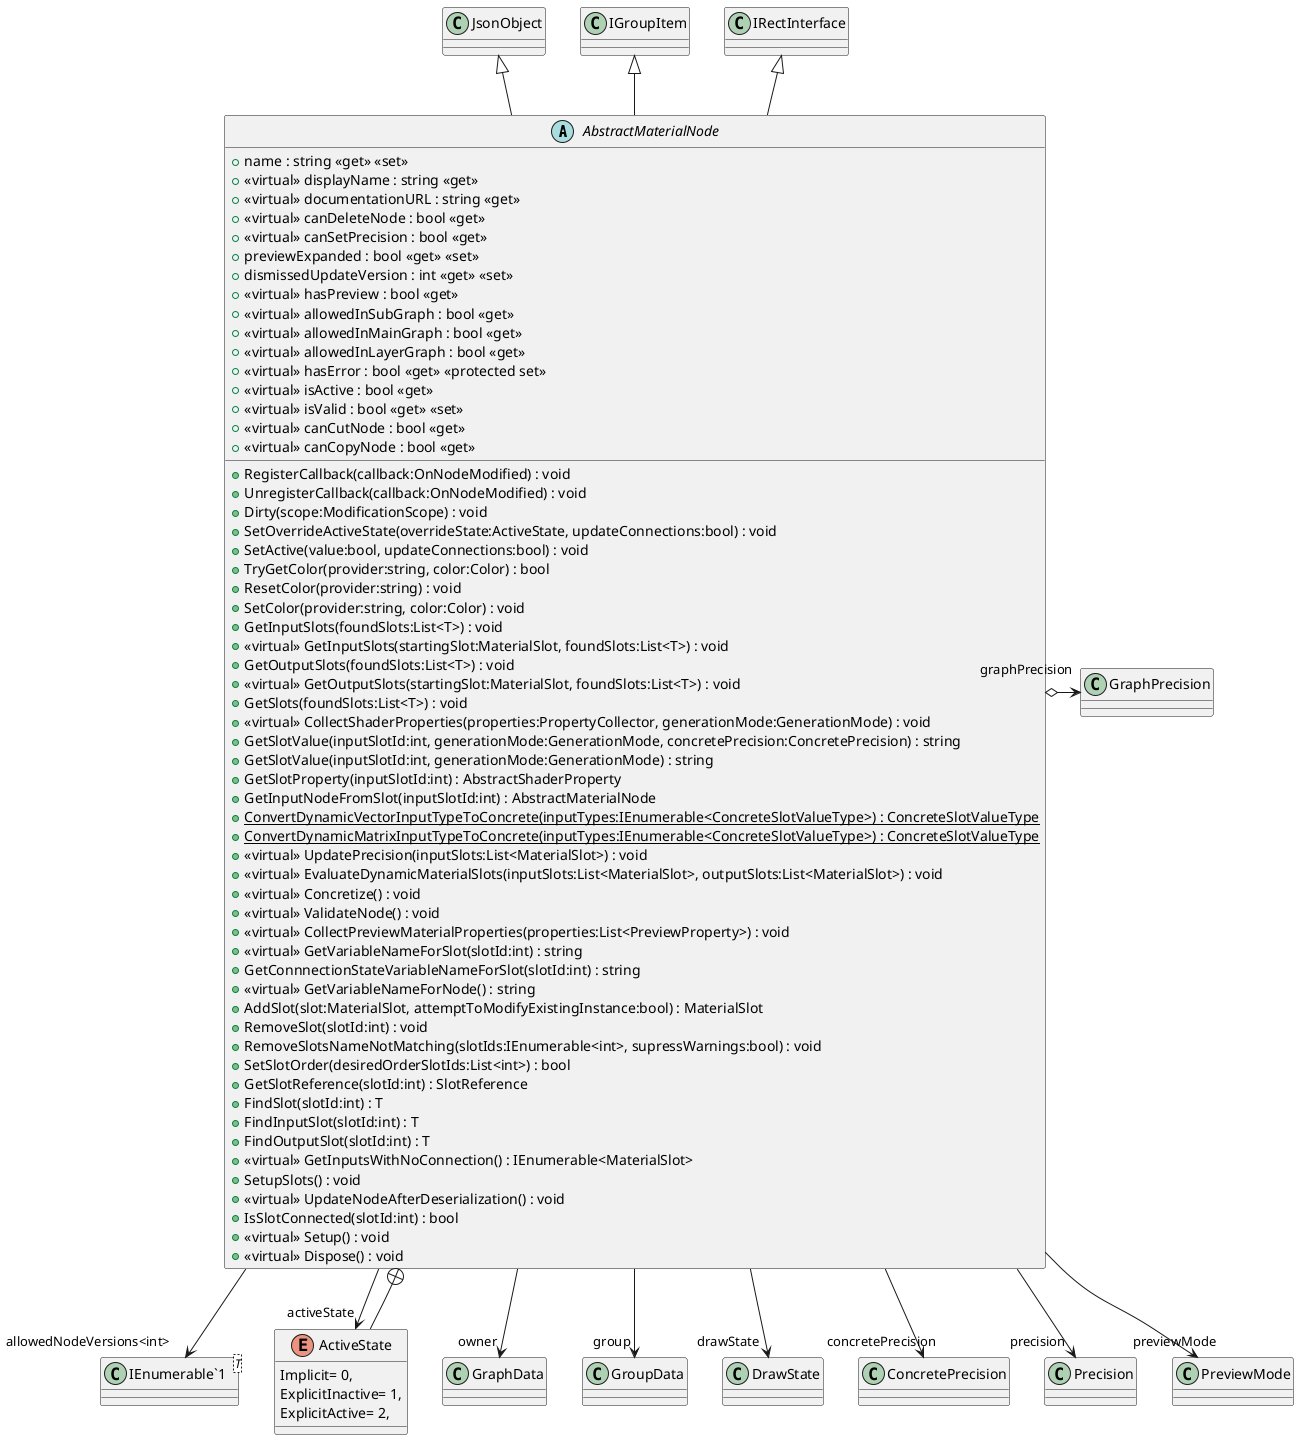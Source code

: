 @startuml
abstract class AbstractMaterialNode {
    + RegisterCallback(callback:OnNodeModified) : void
    + UnregisterCallback(callback:OnNodeModified) : void
    + Dirty(scope:ModificationScope) : void
    + name : string <<get>> <<set>>
    + <<virtual>> displayName : string <<get>>
    + <<virtual>> documentationURL : string <<get>>
    + <<virtual>> canDeleteNode : bool <<get>>
    + <<virtual>> canSetPrecision : bool <<get>>
    + previewExpanded : bool <<get>> <<set>>
    + dismissedUpdateVersion : int <<get>> <<set>>
    + <<virtual>> hasPreview : bool <<get>>
    + <<virtual>> allowedInSubGraph : bool <<get>>
    + <<virtual>> allowedInMainGraph : bool <<get>>
    + <<virtual>> allowedInLayerGraph : bool <<get>>
    + <<virtual>> hasError : bool <<get>> <<protected set>>
    + <<virtual>> isActive : bool <<get>>
    + SetOverrideActiveState(overrideState:ActiveState, updateConnections:bool) : void
    + SetActive(value:bool, updateConnections:bool) : void
    + <<virtual>> isValid : bool <<get>> <<set>>
    + TryGetColor(provider:string, color:Color) : bool
    + ResetColor(provider:string) : void
    + SetColor(provider:string, color:Color) : void
    + GetInputSlots(foundSlots:List<T>) : void
    + <<virtual>> GetInputSlots(startingSlot:MaterialSlot, foundSlots:List<T>) : void
    + GetOutputSlots(foundSlots:List<T>) : void
    + <<virtual>> GetOutputSlots(startingSlot:MaterialSlot, foundSlots:List<T>) : void
    + GetSlots(foundSlots:List<T>) : void
    + <<virtual>> CollectShaderProperties(properties:PropertyCollector, generationMode:GenerationMode) : void
    + GetSlotValue(inputSlotId:int, generationMode:GenerationMode, concretePrecision:ConcretePrecision) : string
    + GetSlotValue(inputSlotId:int, generationMode:GenerationMode) : string
    + GetSlotProperty(inputSlotId:int) : AbstractShaderProperty
    + GetInputNodeFromSlot(inputSlotId:int) : AbstractMaterialNode
    + {static} ConvertDynamicVectorInputTypeToConcrete(inputTypes:IEnumerable<ConcreteSlotValueType>) : ConcreteSlotValueType
    + {static} ConvertDynamicMatrixInputTypeToConcrete(inputTypes:IEnumerable<ConcreteSlotValueType>) : ConcreteSlotValueType
    + <<virtual>> UpdatePrecision(inputSlots:List<MaterialSlot>) : void
    + <<virtual>> EvaluateDynamicMaterialSlots(inputSlots:List<MaterialSlot>, outputSlots:List<MaterialSlot>) : void
    + <<virtual>> Concretize() : void
    + <<virtual>> ValidateNode() : void
    + <<virtual>> canCutNode : bool <<get>>
    + <<virtual>> canCopyNode : bool <<get>>
    + <<virtual>> CollectPreviewMaterialProperties(properties:List<PreviewProperty>) : void
    + <<virtual>> GetVariableNameForSlot(slotId:int) : string
    + GetConnnectionStateVariableNameForSlot(slotId:int) : string
    + <<virtual>> GetVariableNameForNode() : string
    + AddSlot(slot:MaterialSlot, attemptToModifyExistingInstance:bool) : MaterialSlot
    + RemoveSlot(slotId:int) : void
    + RemoveSlotsNameNotMatching(slotIds:IEnumerable<int>, supressWarnings:bool) : void
    + SetSlotOrder(desiredOrderSlotIds:List<int>) : bool
    + GetSlotReference(slotId:int) : SlotReference
    + FindSlot(slotId:int) : T
    + FindInputSlot(slotId:int) : T
    + FindOutputSlot(slotId:int) : T
    + <<virtual>> GetInputsWithNoConnection() : IEnumerable<MaterialSlot>
    + SetupSlots() : void
    + <<virtual>> UpdateNodeAfterDeserialization() : void
    + IsSlotConnected(slotId:int) : bool
    + <<virtual>> Setup() : void
    + <<virtual>> Dispose() : void
}
class "IEnumerable`1"<T> {
}
enum ActiveState {
    Implicit= 0,
    ExplicitInactive= 1,
    ExplicitActive= 2,
}
JsonObject <|-- AbstractMaterialNode
IGroupItem <|-- AbstractMaterialNode
IRectInterface <|-- AbstractMaterialNode
AbstractMaterialNode --> "owner" GraphData
AbstractMaterialNode --> "group" GroupData
AbstractMaterialNode --> "drawState" DrawState
AbstractMaterialNode o-> "graphPrecision" GraphPrecision
AbstractMaterialNode --> "concretePrecision" ConcretePrecision
AbstractMaterialNode --> "precision" Precision
AbstractMaterialNode --> "allowedNodeVersions<int>" "IEnumerable`1"
AbstractMaterialNode --> "previewMode" PreviewMode
AbstractMaterialNode --> "activeState" ActiveState
AbstractMaterialNode +-- ActiveState
@enduml
